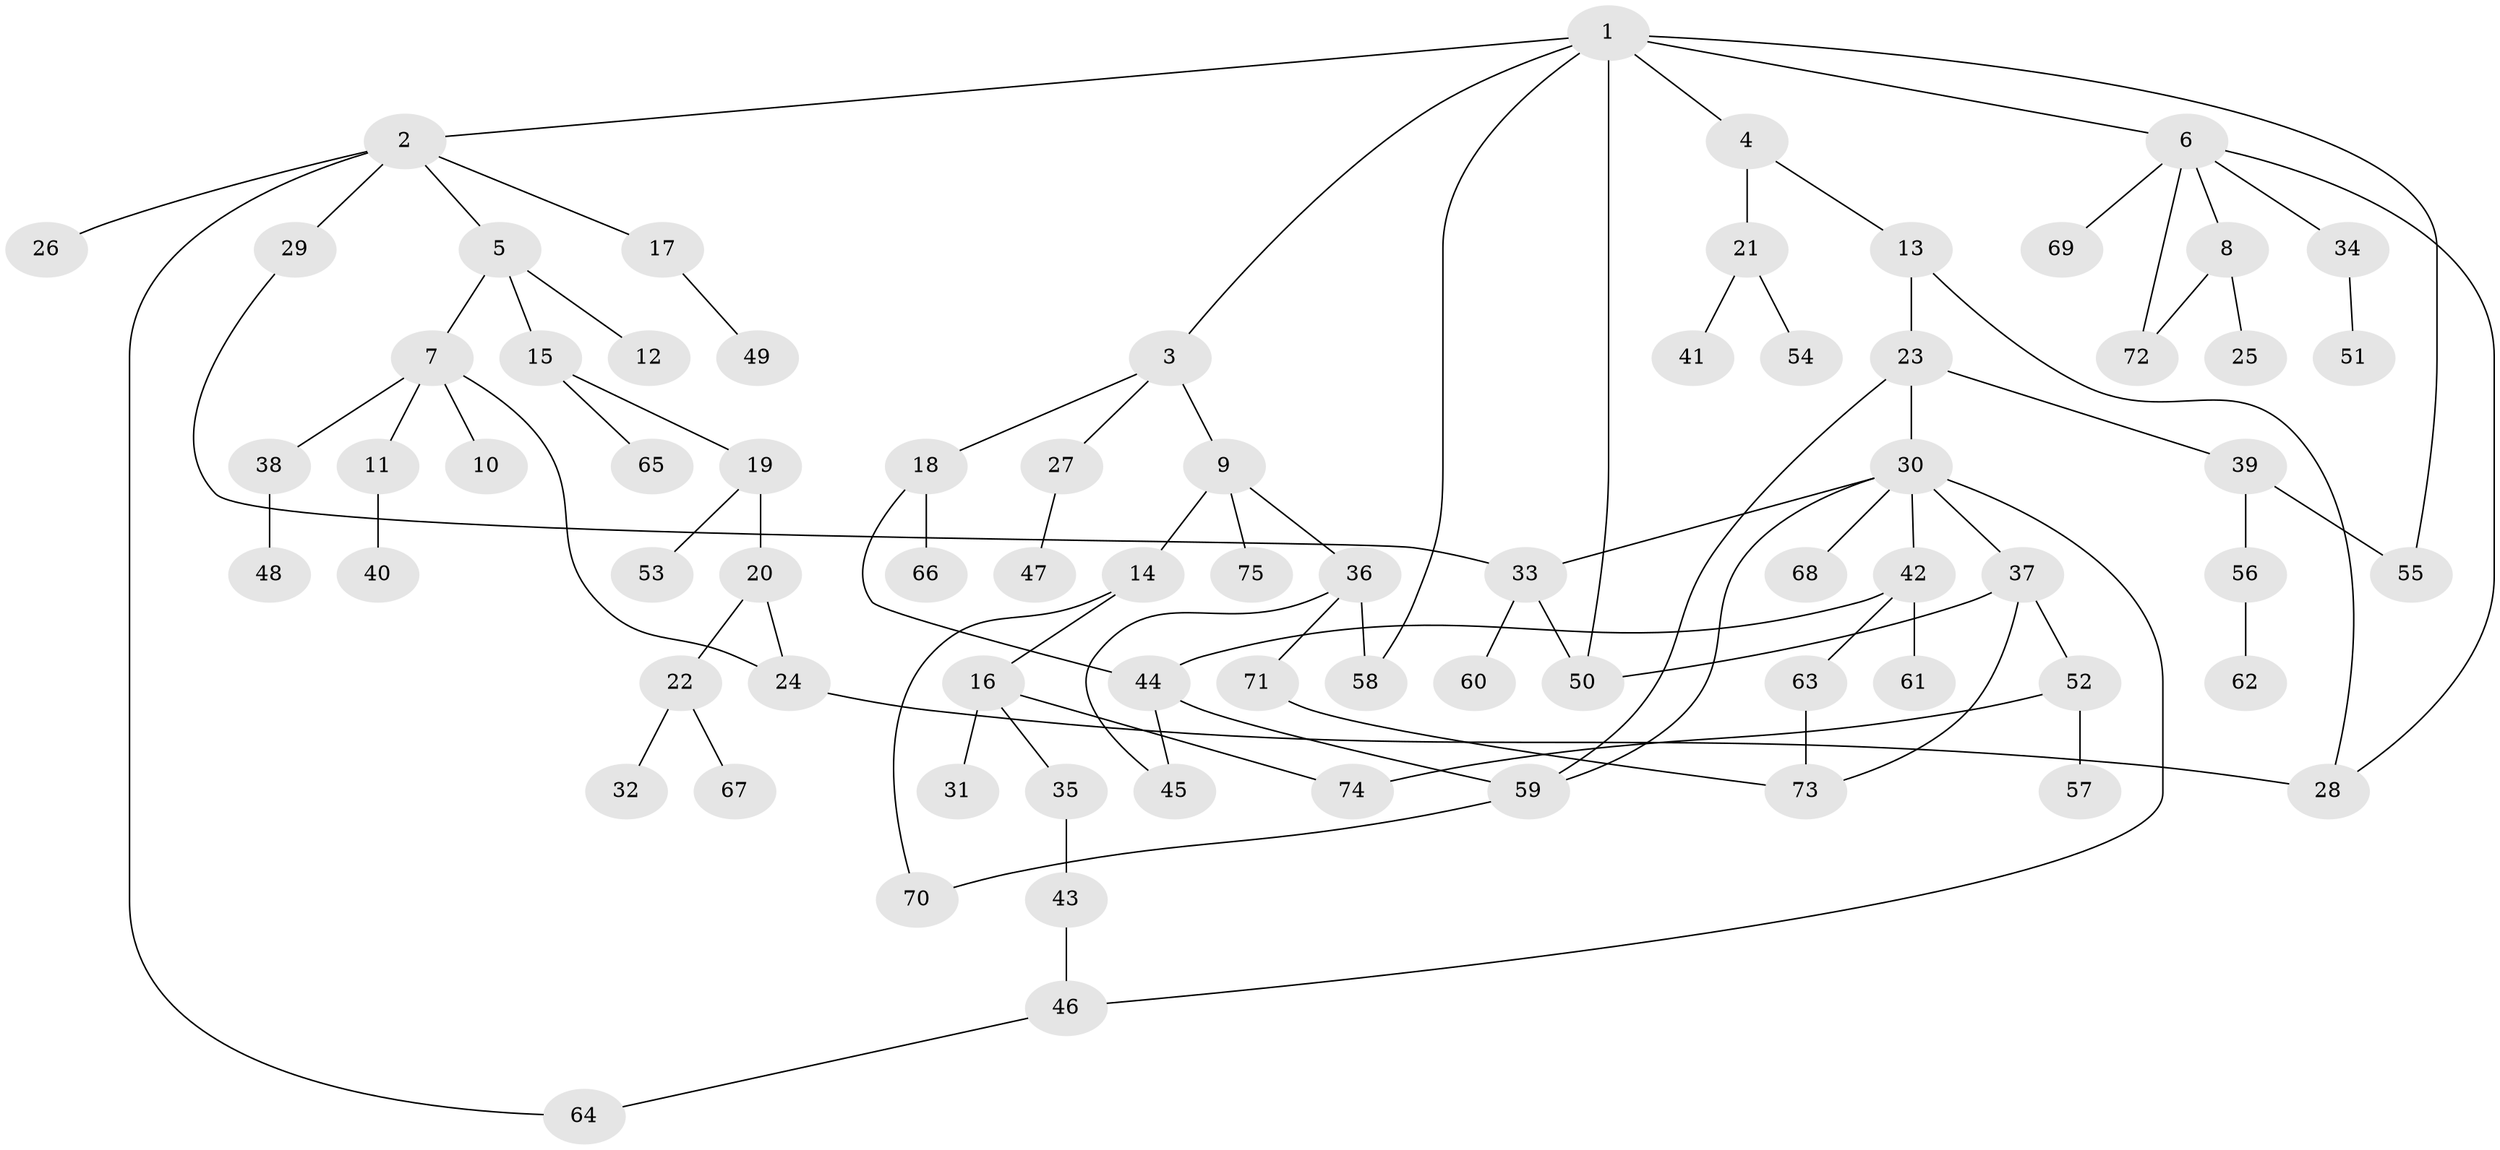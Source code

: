 // Generated by graph-tools (version 1.1) at 2025/49/03/09/25 03:49:27]
// undirected, 75 vertices, 93 edges
graph export_dot {
graph [start="1"]
  node [color=gray90,style=filled];
  1;
  2;
  3;
  4;
  5;
  6;
  7;
  8;
  9;
  10;
  11;
  12;
  13;
  14;
  15;
  16;
  17;
  18;
  19;
  20;
  21;
  22;
  23;
  24;
  25;
  26;
  27;
  28;
  29;
  30;
  31;
  32;
  33;
  34;
  35;
  36;
  37;
  38;
  39;
  40;
  41;
  42;
  43;
  44;
  45;
  46;
  47;
  48;
  49;
  50;
  51;
  52;
  53;
  54;
  55;
  56;
  57;
  58;
  59;
  60;
  61;
  62;
  63;
  64;
  65;
  66;
  67;
  68;
  69;
  70;
  71;
  72;
  73;
  74;
  75;
  1 -- 2;
  1 -- 3;
  1 -- 4;
  1 -- 6;
  1 -- 50;
  1 -- 58;
  1 -- 55;
  2 -- 5;
  2 -- 17;
  2 -- 26;
  2 -- 29;
  2 -- 64;
  3 -- 9;
  3 -- 18;
  3 -- 27;
  4 -- 13;
  4 -- 21;
  5 -- 7;
  5 -- 12;
  5 -- 15;
  6 -- 8;
  6 -- 34;
  6 -- 69;
  6 -- 72;
  6 -- 28;
  7 -- 10;
  7 -- 11;
  7 -- 38;
  7 -- 24;
  8 -- 25;
  8 -- 72;
  9 -- 14;
  9 -- 36;
  9 -- 75;
  11 -- 40;
  13 -- 23;
  13 -- 28;
  14 -- 16;
  14 -- 70;
  15 -- 19;
  15 -- 65;
  16 -- 31;
  16 -- 35;
  16 -- 74;
  17 -- 49;
  18 -- 66;
  18 -- 44;
  19 -- 20;
  19 -- 53;
  20 -- 22;
  20 -- 24;
  21 -- 41;
  21 -- 54;
  22 -- 32;
  22 -- 67;
  23 -- 30;
  23 -- 39;
  23 -- 59;
  24 -- 28;
  27 -- 47;
  29 -- 33;
  30 -- 33;
  30 -- 37;
  30 -- 42;
  30 -- 46;
  30 -- 68;
  30 -- 59;
  33 -- 60;
  33 -- 50;
  34 -- 51;
  35 -- 43;
  36 -- 45;
  36 -- 71;
  36 -- 58;
  37 -- 52;
  37 -- 50;
  37 -- 73;
  38 -- 48;
  39 -- 55;
  39 -- 56;
  42 -- 44;
  42 -- 61;
  42 -- 63;
  43 -- 46;
  44 -- 59;
  44 -- 45;
  46 -- 64;
  52 -- 57;
  52 -- 74;
  56 -- 62;
  59 -- 70;
  63 -- 73;
  71 -- 73;
}
